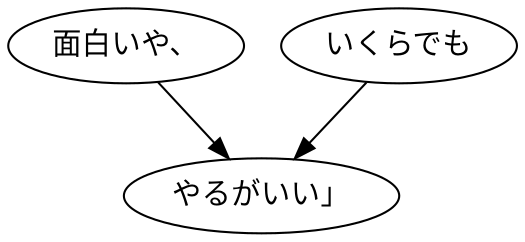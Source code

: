 digraph graph5491 {
	node0 [label="面白いや、"];
	node1 [label="いくらでも"];
	node2 [label="やるがいい」"];
	node0 -> node2;
	node1 -> node2;
}
